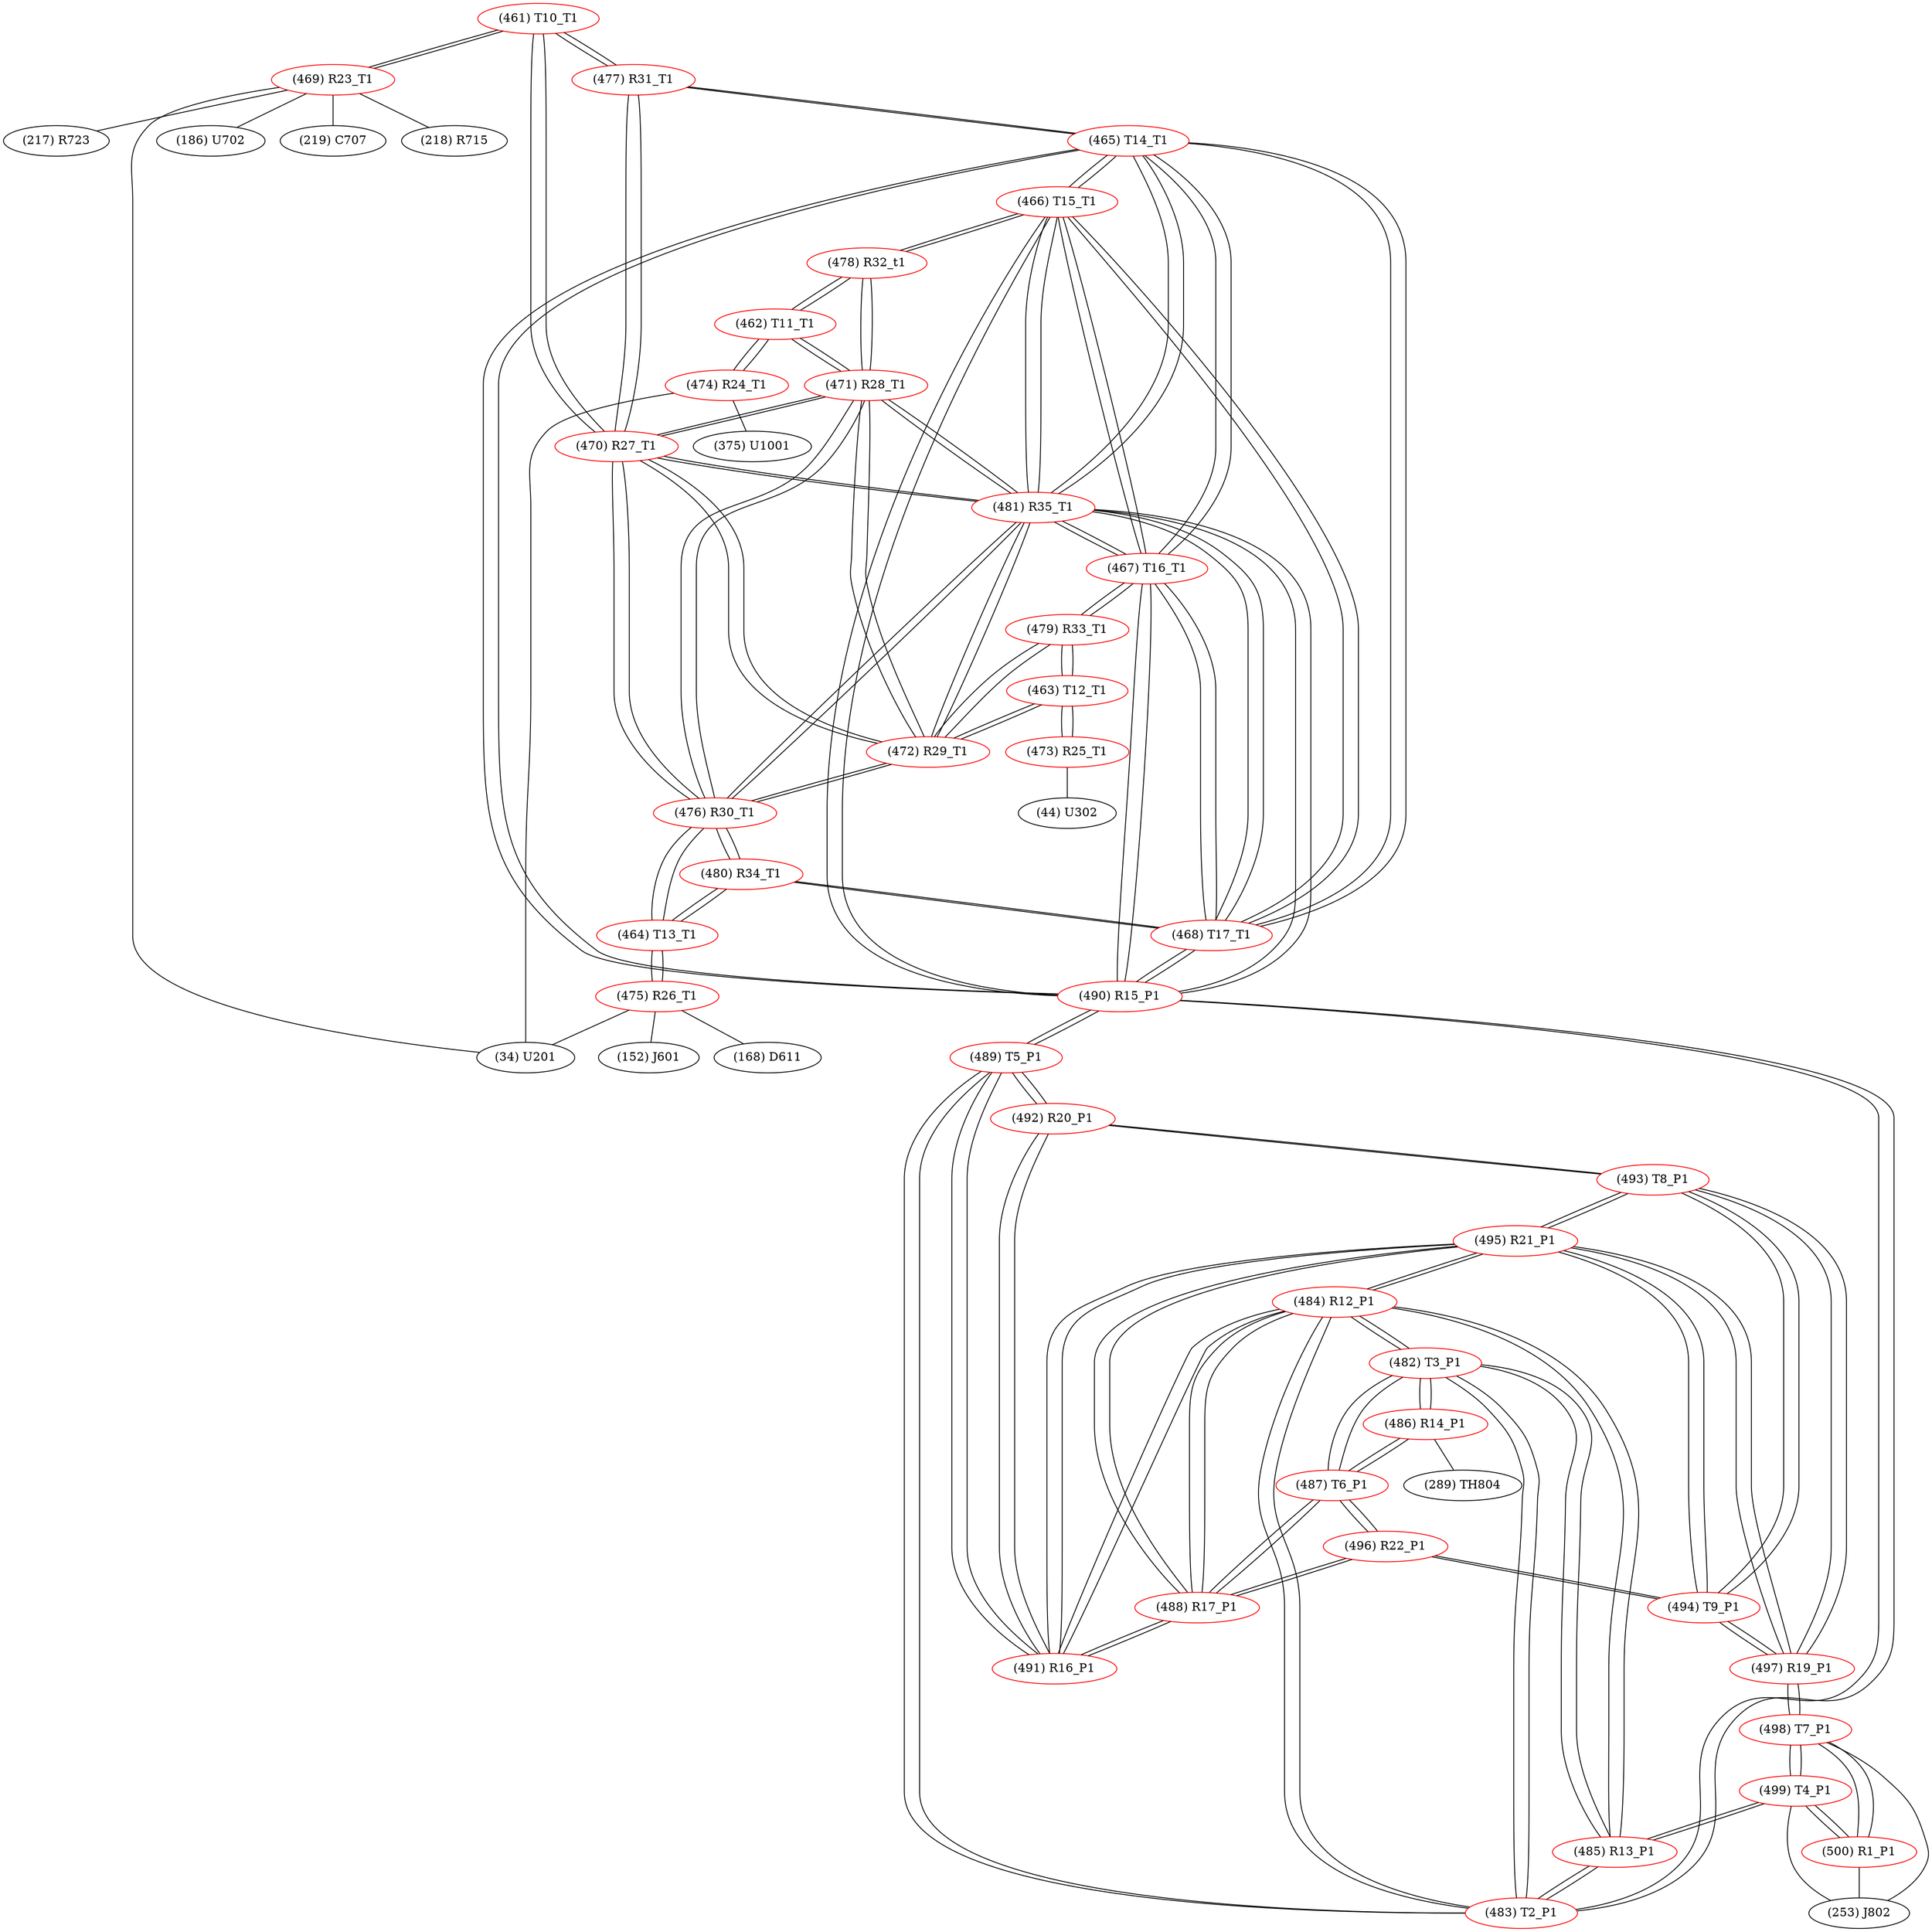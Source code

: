 graph {
	461 [label="(461) T10_T1" color=red]
	469 [label="(469) R23_T1"]
	477 [label="(477) R31_T1"]
	470 [label="(470) R27_T1"]
	462 [label="(462) T11_T1" color=red]
	474 [label="(474) R24_T1"]
	471 [label="(471) R28_T1"]
	478 [label="(478) R32_t1"]
	463 [label="(463) T12_T1" color=red]
	479 [label="(479) R33_T1"]
	472 [label="(472) R29_T1"]
	473 [label="(473) R25_T1"]
	464 [label="(464) T13_T1" color=red]
	476 [label="(476) R30_T1"]
	480 [label="(480) R34_T1"]
	475 [label="(475) R26_T1"]
	465 [label="(465) T14_T1" color=red]
	477 [label="(477) R31_T1"]
	490 [label="(490) R15_P1"]
	468 [label="(468) T17_T1"]
	481 [label="(481) R35_T1"]
	467 [label="(467) T16_T1"]
	466 [label="(466) T15_T1"]
	466 [label="(466) T15_T1" color=red]
	478 [label="(478) R32_t1"]
	490 [label="(490) R15_P1"]
	468 [label="(468) T17_T1"]
	481 [label="(481) R35_T1"]
	467 [label="(467) T16_T1"]
	465 [label="(465) T14_T1"]
	467 [label="(467) T16_T1" color=red]
	479 [label="(479) R33_T1"]
	490 [label="(490) R15_P1"]
	468 [label="(468) T17_T1"]
	481 [label="(481) R35_T1"]
	466 [label="(466) T15_T1"]
	465 [label="(465) T14_T1"]
	468 [label="(468) T17_T1" color=red]
	480 [label="(480) R34_T1"]
	490 [label="(490) R15_P1"]
	481 [label="(481) R35_T1"]
	467 [label="(467) T16_T1"]
	466 [label="(466) T15_T1"]
	465 [label="(465) T14_T1"]
	469 [label="(469) R23_T1" color=red]
	186 [label="(186) U702"]
	219 [label="(219) C707"]
	218 [label="(218) R715"]
	217 [label="(217) R723"]
	34 [label="(34) U201"]
	461 [label="(461) T10_T1"]
	470 [label="(470) R27_T1" color=red]
	476 [label="(476) R30_T1"]
	481 [label="(481) R35_T1"]
	472 [label="(472) R29_T1"]
	471 [label="(471) R28_T1"]
	461 [label="(461) T10_T1"]
	477 [label="(477) R31_T1"]
	471 [label="(471) R28_T1" color=red]
	476 [label="(476) R30_T1"]
	481 [label="(481) R35_T1"]
	472 [label="(472) R29_T1"]
	470 [label="(470) R27_T1"]
	462 [label="(462) T11_T1"]
	478 [label="(478) R32_t1"]
	472 [label="(472) R29_T1" color=red]
	476 [label="(476) R30_T1"]
	481 [label="(481) R35_T1"]
	471 [label="(471) R28_T1"]
	470 [label="(470) R27_T1"]
	479 [label="(479) R33_T1"]
	463 [label="(463) T12_T1"]
	473 [label="(473) R25_T1" color=red]
	44 [label="(44) U302"]
	463 [label="(463) T12_T1"]
	474 [label="(474) R24_T1" color=red]
	375 [label="(375) U1001"]
	34 [label="(34) U201"]
	462 [label="(462) T11_T1"]
	475 [label="(475) R26_T1" color=red]
	34 [label="(34) U201"]
	168 [label="(168) D611"]
	152 [label="(152) J601"]
	464 [label="(464) T13_T1"]
	476 [label="(476) R30_T1" color=red]
	481 [label="(481) R35_T1"]
	472 [label="(472) R29_T1"]
	471 [label="(471) R28_T1"]
	470 [label="(470) R27_T1"]
	480 [label="(480) R34_T1"]
	464 [label="(464) T13_T1"]
	477 [label="(477) R31_T1" color=red]
	461 [label="(461) T10_T1"]
	470 [label="(470) R27_T1"]
	465 [label="(465) T14_T1"]
	478 [label="(478) R32_t1" color=red]
	466 [label="(466) T15_T1"]
	462 [label="(462) T11_T1"]
	471 [label="(471) R28_T1"]
	479 [label="(479) R33_T1" color=red]
	467 [label="(467) T16_T1"]
	472 [label="(472) R29_T1"]
	463 [label="(463) T12_T1"]
	480 [label="(480) R34_T1" color=red]
	468 [label="(468) T17_T1"]
	476 [label="(476) R30_T1"]
	464 [label="(464) T13_T1"]
	481 [label="(481) R35_T1" color=red]
	476 [label="(476) R30_T1"]
	472 [label="(472) R29_T1"]
	471 [label="(471) R28_T1"]
	470 [label="(470) R27_T1"]
	490 [label="(490) R15_P1"]
	468 [label="(468) T17_T1"]
	467 [label="(467) T16_T1"]
	466 [label="(466) T15_T1"]
	465 [label="(465) T14_T1"]
	482 [label="(482) T3_P1" color=red]
	486 [label="(486) R14_P1"]
	487 [label="(487) T6_P1"]
	485 [label="(485) R13_P1"]
	484 [label="(484) R12_P1"]
	483 [label="(483) T2_P1"]
	483 [label="(483) T2_P1" color=red]
	485 [label="(485) R13_P1"]
	482 [label="(482) T3_P1"]
	484 [label="(484) R12_P1"]
	489 [label="(489) T5_P1"]
	490 [label="(490) R15_P1"]
	484 [label="(484) R12_P1" color=red]
	495 [label="(495) R21_P1"]
	491 [label="(491) R16_P1"]
	488 [label="(488) R17_P1"]
	485 [label="(485) R13_P1"]
	482 [label="(482) T3_P1"]
	483 [label="(483) T2_P1"]
	485 [label="(485) R13_P1" color=red]
	499 [label="(499) T4_P1"]
	482 [label="(482) T3_P1"]
	484 [label="(484) R12_P1"]
	483 [label="(483) T2_P1"]
	486 [label="(486) R14_P1" color=red]
	289 [label="(289) TH804"]
	482 [label="(482) T3_P1"]
	487 [label="(487) T6_P1"]
	487 [label="(487) T6_P1" color=red]
	486 [label="(486) R14_P1"]
	482 [label="(482) T3_P1"]
	496 [label="(496) R22_P1"]
	488 [label="(488) R17_P1"]
	488 [label="(488) R17_P1" color=red]
	495 [label="(495) R21_P1"]
	491 [label="(491) R16_P1"]
	484 [label="(484) R12_P1"]
	496 [label="(496) R22_P1"]
	487 [label="(487) T6_P1"]
	489 [label="(489) T5_P1" color=red]
	483 [label="(483) T2_P1"]
	490 [label="(490) R15_P1"]
	491 [label="(491) R16_P1"]
	492 [label="(492) R20_P1"]
	490 [label="(490) R15_P1" color=red]
	468 [label="(468) T17_T1"]
	481 [label="(481) R35_T1"]
	467 [label="(467) T16_T1"]
	466 [label="(466) T15_T1"]
	465 [label="(465) T14_T1"]
	483 [label="(483) T2_P1"]
	489 [label="(489) T5_P1"]
	491 [label="(491) R16_P1" color=red]
	495 [label="(495) R21_P1"]
	484 [label="(484) R12_P1"]
	488 [label="(488) R17_P1"]
	489 [label="(489) T5_P1"]
	492 [label="(492) R20_P1"]
	492 [label="(492) R20_P1" color=red]
	493 [label="(493) T8_P1"]
	491 [label="(491) R16_P1"]
	489 [label="(489) T5_P1"]
	493 [label="(493) T8_P1" color=red]
	494 [label="(494) T9_P1"]
	495 [label="(495) R21_P1"]
	497 [label="(497) R19_P1"]
	492 [label="(492) R20_P1"]
	494 [label="(494) T9_P1" color=red]
	496 [label="(496) R22_P1"]
	495 [label="(495) R21_P1"]
	493 [label="(493) T8_P1"]
	497 [label="(497) R19_P1"]
	495 [label="(495) R21_P1" color=red]
	491 [label="(491) R16_P1"]
	484 [label="(484) R12_P1"]
	488 [label="(488) R17_P1"]
	494 [label="(494) T9_P1"]
	493 [label="(493) T8_P1"]
	497 [label="(497) R19_P1"]
	496 [label="(496) R22_P1" color=red]
	494 [label="(494) T9_P1"]
	487 [label="(487) T6_P1"]
	488 [label="(488) R17_P1"]
	497 [label="(497) R19_P1" color=red]
	494 [label="(494) T9_P1"]
	495 [label="(495) R21_P1"]
	493 [label="(493) T8_P1"]
	498 [label="(498) T7_P1"]
	498 [label="(498) T7_P1" color=red]
	500 [label="(500) R1_P1"]
	499 [label="(499) T4_P1"]
	253 [label="(253) J802"]
	497 [label="(497) R19_P1"]
	499 [label="(499) T4_P1" color=red]
	485 [label="(485) R13_P1"]
	500 [label="(500) R1_P1"]
	498 [label="(498) T7_P1"]
	253 [label="(253) J802"]
	500 [label="(500) R1_P1" color=red]
	499 [label="(499) T4_P1"]
	498 [label="(498) T7_P1"]
	253 [label="(253) J802"]
	461 -- 469
	461 -- 477
	461 -- 470
	462 -- 474
	462 -- 471
	462 -- 478
	463 -- 479
	463 -- 472
	463 -- 473
	464 -- 476
	464 -- 480
	464 -- 475
	465 -- 477
	465 -- 490
	465 -- 468
	465 -- 481
	465 -- 467
	465 -- 466
	466 -- 478
	466 -- 490
	466 -- 468
	466 -- 481
	466 -- 467
	466 -- 465
	467 -- 479
	467 -- 490
	467 -- 468
	467 -- 481
	467 -- 466
	467 -- 465
	468 -- 480
	468 -- 490
	468 -- 481
	468 -- 467
	468 -- 466
	468 -- 465
	469 -- 186
	469 -- 219
	469 -- 218
	469 -- 217
	469 -- 34
	469 -- 461
	470 -- 476
	470 -- 481
	470 -- 472
	470 -- 471
	470 -- 461
	470 -- 477
	471 -- 476
	471 -- 481
	471 -- 472
	471 -- 470
	471 -- 462
	471 -- 478
	472 -- 476
	472 -- 481
	472 -- 471
	472 -- 470
	472 -- 479
	472 -- 463
	473 -- 44
	473 -- 463
	474 -- 375
	474 -- 34
	474 -- 462
	475 -- 34
	475 -- 168
	475 -- 152
	475 -- 464
	476 -- 481
	476 -- 472
	476 -- 471
	476 -- 470
	476 -- 480
	476 -- 464
	477 -- 461
	477 -- 470
	477 -- 465
	478 -- 466
	478 -- 462
	478 -- 471
	479 -- 467
	479 -- 472
	479 -- 463
	480 -- 468
	480 -- 476
	480 -- 464
	481 -- 476
	481 -- 472
	481 -- 471
	481 -- 470
	481 -- 490
	481 -- 468
	481 -- 467
	481 -- 466
	481 -- 465
	482 -- 486
	482 -- 487
	482 -- 485
	482 -- 484
	482 -- 483
	483 -- 485
	483 -- 482
	483 -- 484
	483 -- 489
	483 -- 490
	484 -- 495
	484 -- 491
	484 -- 488
	484 -- 485
	484 -- 482
	484 -- 483
	485 -- 499
	485 -- 482
	485 -- 484
	485 -- 483
	486 -- 289
	486 -- 482
	486 -- 487
	487 -- 486
	487 -- 482
	487 -- 496
	487 -- 488
	488 -- 495
	488 -- 491
	488 -- 484
	488 -- 496
	488 -- 487
	489 -- 483
	489 -- 490
	489 -- 491
	489 -- 492
	490 -- 468
	490 -- 481
	490 -- 467
	490 -- 466
	490 -- 465
	490 -- 483
	490 -- 489
	491 -- 495
	491 -- 484
	491 -- 488
	491 -- 489
	491 -- 492
	492 -- 493
	492 -- 491
	492 -- 489
	493 -- 494
	493 -- 495
	493 -- 497
	493 -- 492
	494 -- 496
	494 -- 495
	494 -- 493
	494 -- 497
	495 -- 491
	495 -- 484
	495 -- 488
	495 -- 494
	495 -- 493
	495 -- 497
	496 -- 494
	496 -- 487
	496 -- 488
	497 -- 494
	497 -- 495
	497 -- 493
	497 -- 498
	498 -- 500
	498 -- 499
	498 -- 253
	498 -- 497
	499 -- 485
	499 -- 500
	499 -- 498
	499 -- 253
	500 -- 499
	500 -- 498
	500 -- 253
}